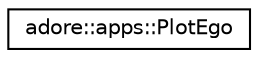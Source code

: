 digraph "Graphical Class Hierarchy"
{
 // LATEX_PDF_SIZE
  edge [fontname="Helvetica",fontsize="10",labelfontname="Helvetica",labelfontsize="10"];
  node [fontname="Helvetica",fontsize="10",shape=record];
  rankdir="LR";
  Node0 [label="adore::apps::PlotEgo",height=0.2,width=0.4,color="black", fillcolor="white", style="filled",URL="$classadore_1_1apps_1_1PlotEgo.html",tooltip="a optimzed plotting application to plot map borders, vehicles and environment information and backgro..."];
}
